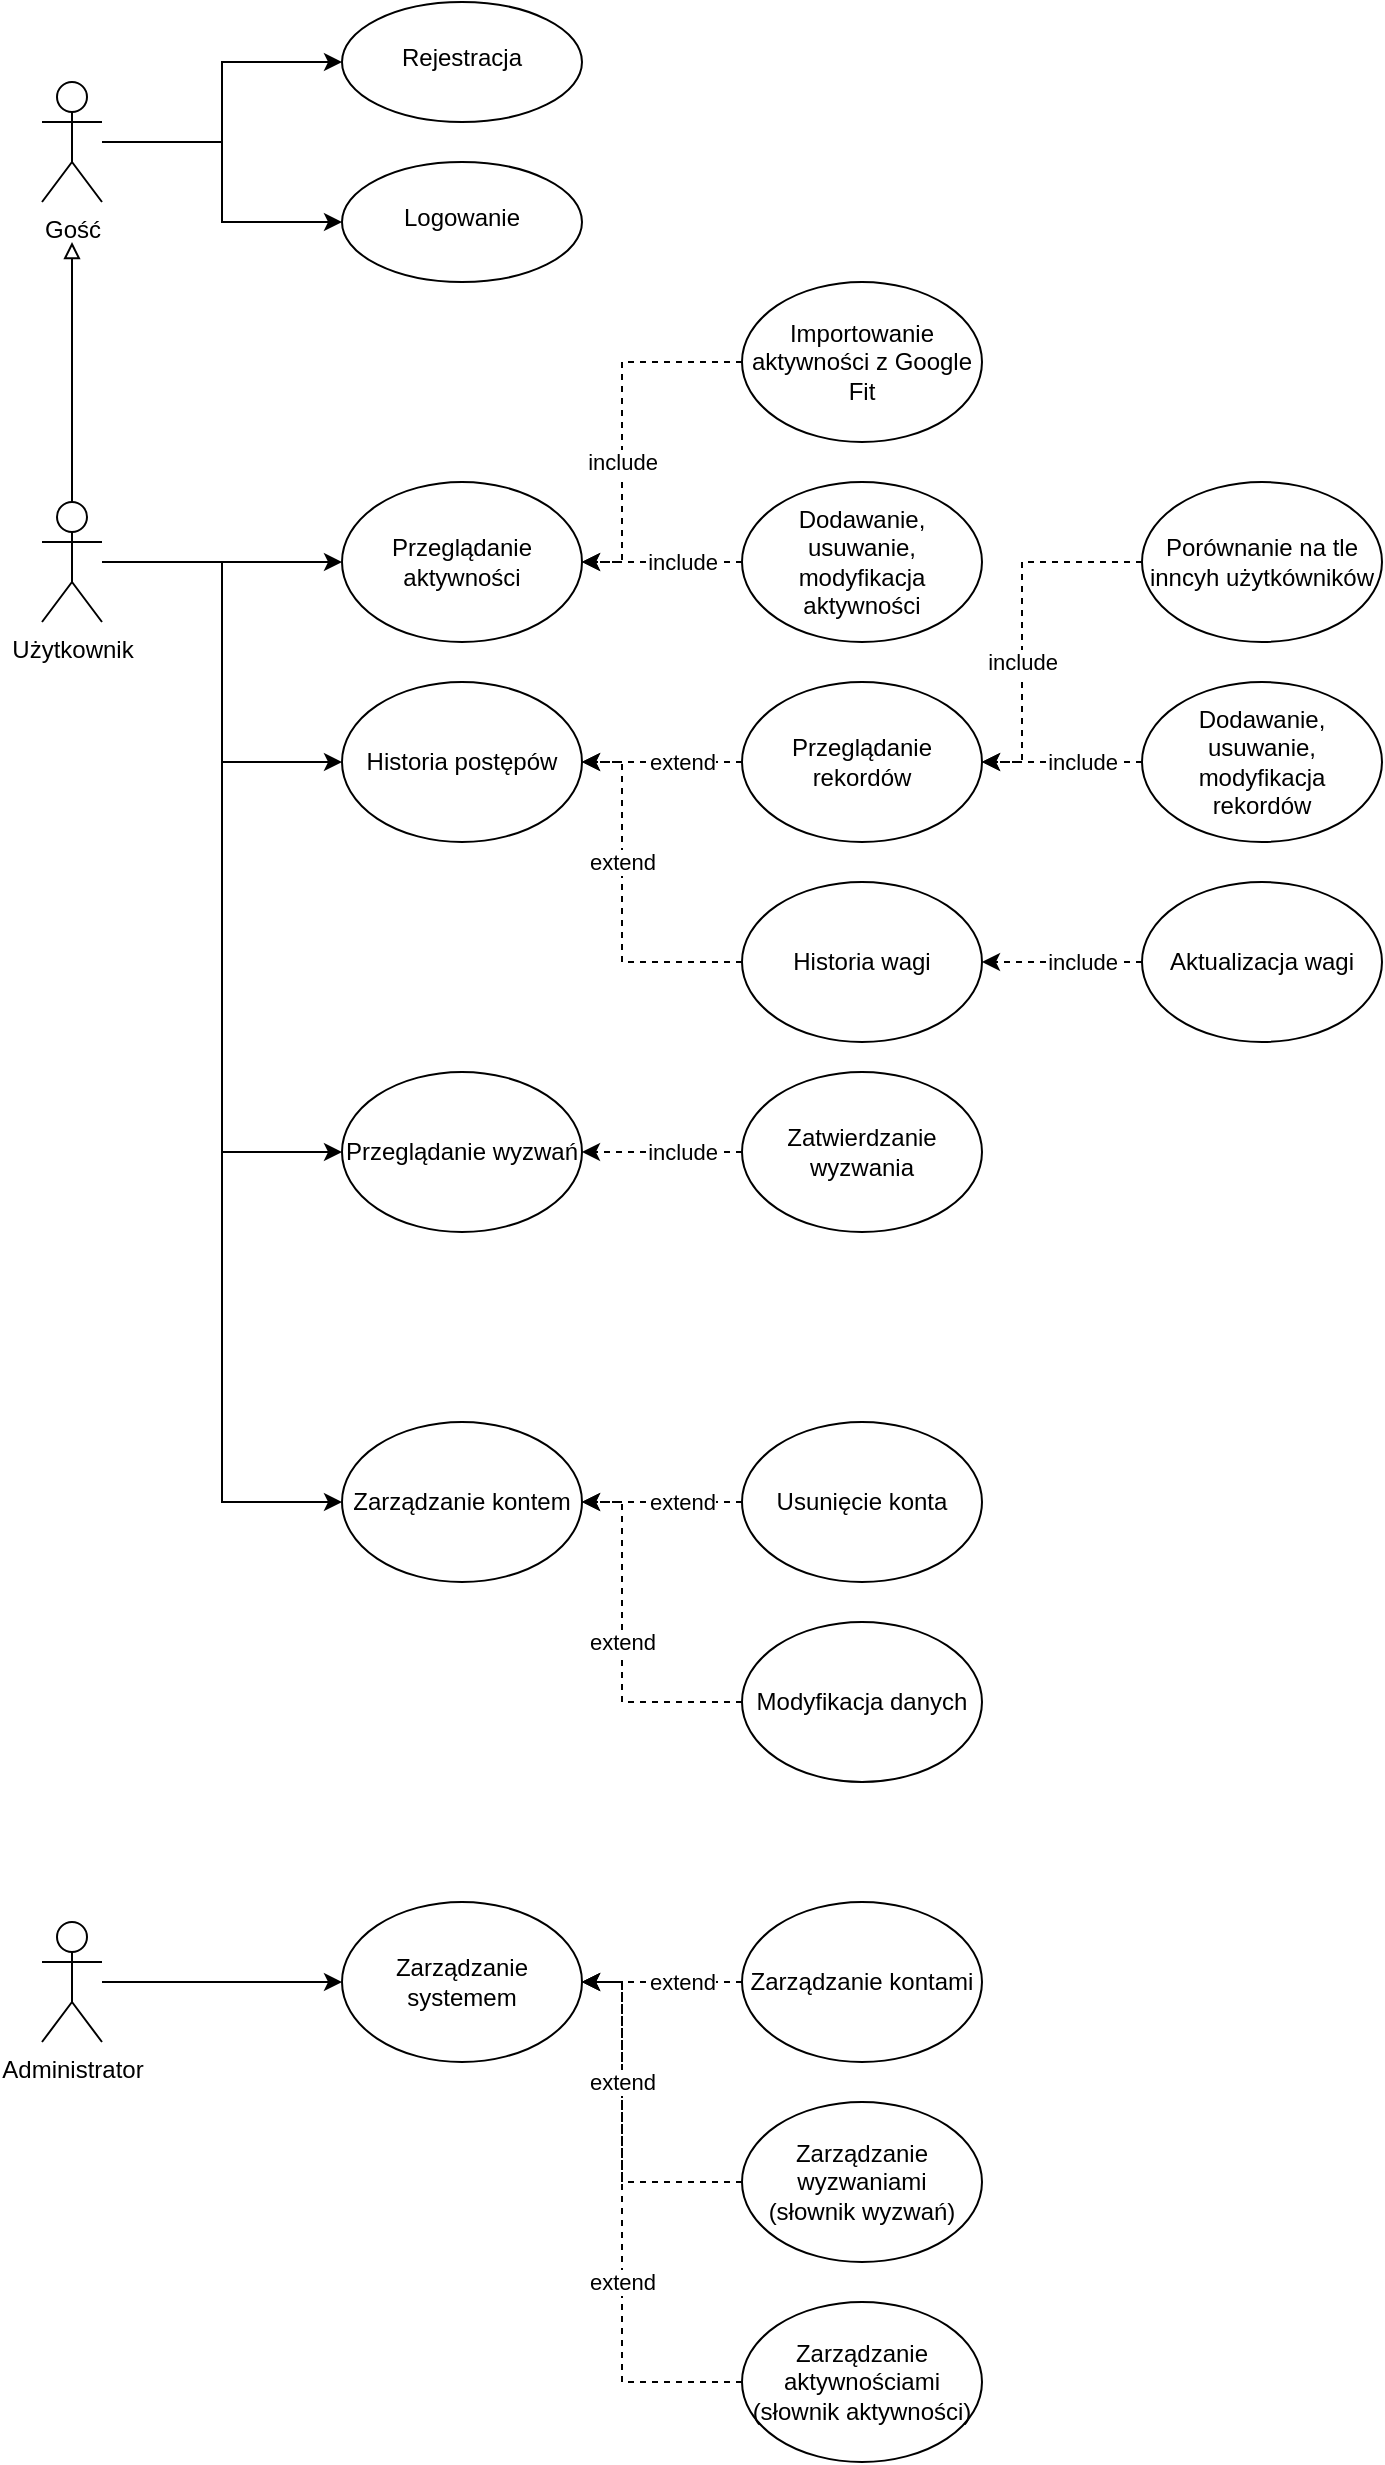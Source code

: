 <mxfile version="15.7.3" type="device"><diagram id="g9tyu4PZLH4J5MJbF4M-" name="Strona-1"><mxGraphModel dx="1422" dy="865" grid="1" gridSize="10" guides="1" tooltips="1" connect="1" arrows="1" fold="1" page="1" pageScale="1" pageWidth="827" pageHeight="1169" math="0" shadow="0"><root><mxCell id="0"/><mxCell id="1" parent="0"/><mxCell id="fcV4iKQB970APrzzHxcD-25" value="" style="edgeStyle=orthogonalEdgeStyle;rounded=0;orthogonalLoop=1;jettySize=auto;html=1;" edge="1" parent="1" source="fcV4iKQB970APrzzHxcD-2" target="fcV4iKQB970APrzzHxcD-24"><mxGeometry relative="1" as="geometry"/></mxCell><mxCell id="fcV4iKQB970APrzzHxcD-27" value="" style="edgeStyle=orthogonalEdgeStyle;rounded=0;orthogonalLoop=1;jettySize=auto;html=1;" edge="1" parent="1" source="fcV4iKQB970APrzzHxcD-2" target="fcV4iKQB970APrzzHxcD-26"><mxGeometry relative="1" as="geometry"/></mxCell><mxCell id="fcV4iKQB970APrzzHxcD-2" value="Gość" style="shape=umlActor;verticalLabelPosition=bottom;verticalAlign=top;html=1;outlineConnect=0;" vertex="1" parent="1"><mxGeometry x="70" y="90" width="30" height="60" as="geometry"/></mxCell><mxCell id="fcV4iKQB970APrzzHxcD-29" style="edgeStyle=orthogonalEdgeStyle;rounded=0;orthogonalLoop=1;jettySize=auto;html=1;endArrow=block;endFill=0;strokeWidth=1;" edge="1" parent="1" source="fcV4iKQB970APrzzHxcD-3"><mxGeometry relative="1" as="geometry"><mxPoint x="85" y="170" as="targetPoint"/></mxGeometry></mxCell><mxCell id="fcV4iKQB970APrzzHxcD-30" style="edgeStyle=orthogonalEdgeStyle;rounded=0;orthogonalLoop=1;jettySize=auto;html=1;entryX=0;entryY=0.5;entryDx=0;entryDy=0;endArrow=classic;endFill=1;strokeWidth=1;" edge="1" parent="1" source="fcV4iKQB970APrzzHxcD-3" target="fcV4iKQB970APrzzHxcD-20"><mxGeometry relative="1" as="geometry"/></mxCell><mxCell id="fcV4iKQB970APrzzHxcD-47" style="edgeStyle=orthogonalEdgeStyle;rounded=0;orthogonalLoop=1;jettySize=auto;html=1;entryX=0;entryY=0.5;entryDx=0;entryDy=0;endArrow=classic;endFill=1;strokeWidth=1;" edge="1" parent="1" source="fcV4iKQB970APrzzHxcD-3" target="fcV4iKQB970APrzzHxcD-43"><mxGeometry relative="1" as="geometry"/></mxCell><mxCell id="fcV4iKQB970APrzzHxcD-54" style="edgeStyle=orthogonalEdgeStyle;rounded=0;orthogonalLoop=1;jettySize=auto;html=1;entryX=0;entryY=0.5;entryDx=0;entryDy=0;endArrow=classic;endFill=1;strokeWidth=1;" edge="1" parent="1" source="fcV4iKQB970APrzzHxcD-3" target="fcV4iKQB970APrzzHxcD-52"><mxGeometry relative="1" as="geometry"/></mxCell><mxCell id="fcV4iKQB970APrzzHxcD-65" style="edgeStyle=orthogonalEdgeStyle;rounded=0;orthogonalLoop=1;jettySize=auto;html=1;entryX=0;entryY=0.5;entryDx=0;entryDy=0;endArrow=classic;endFill=1;strokeWidth=1;" edge="1" parent="1" source="fcV4iKQB970APrzzHxcD-3" target="fcV4iKQB970APrzzHxcD-58"><mxGeometry relative="1" as="geometry"/></mxCell><mxCell id="fcV4iKQB970APrzzHxcD-3" value="Użytkownik&lt;br&gt;" style="shape=umlActor;verticalLabelPosition=bottom;verticalAlign=top;html=1;outlineConnect=0;" vertex="1" parent="1"><mxGeometry x="70" y="300" width="30" height="60" as="geometry"/></mxCell><mxCell id="fcV4iKQB970APrzzHxcD-20" value="Przeglądanie aktywności" style="ellipse;whiteSpace=wrap;html=1;" vertex="1" parent="1"><mxGeometry x="220" y="290" width="120" height="80" as="geometry"/></mxCell><mxCell id="fcV4iKQB970APrzzHxcD-24" value="&lt;br&gt;Rejestracja" style="ellipse;whiteSpace=wrap;html=1;verticalAlign=top;" vertex="1" parent="1"><mxGeometry x="220" y="50" width="120" height="60" as="geometry"/></mxCell><mxCell id="fcV4iKQB970APrzzHxcD-26" value="&lt;br&gt;Logowanie" style="ellipse;whiteSpace=wrap;html=1;verticalAlign=top;" vertex="1" parent="1"><mxGeometry x="220" y="130" width="120" height="60" as="geometry"/></mxCell><mxCell id="fcV4iKQB970APrzzHxcD-35" style="edgeStyle=orthogonalEdgeStyle;rounded=0;orthogonalLoop=1;jettySize=auto;html=1;exitX=0;exitY=0.5;exitDx=0;exitDy=0;entryX=1;entryY=0.5;entryDx=0;entryDy=0;endArrow=classic;endFill=1;strokeWidth=1;dashed=1;" edge="1" parent="1" source="fcV4iKQB970APrzzHxcD-31" target="fcV4iKQB970APrzzHxcD-20"><mxGeometry relative="1" as="geometry"/></mxCell><mxCell id="fcV4iKQB970APrzzHxcD-31" value="Dodawanie,&lt;br&gt;usuwanie, modyfikacja aktywności" style="ellipse;whiteSpace=wrap;html=1;" vertex="1" parent="1"><mxGeometry x="420" y="290" width="120" height="80" as="geometry"/></mxCell><mxCell id="fcV4iKQB970APrzzHxcD-45" style="edgeStyle=orthogonalEdgeStyle;rounded=0;orthogonalLoop=1;jettySize=auto;html=1;exitX=0;exitY=0.5;exitDx=0;exitDy=0;endArrow=classic;endFill=1;strokeWidth=1;dashed=1;" edge="1" parent="1" source="fcV4iKQB970APrzzHxcD-33" target="fcV4iKQB970APrzzHxcD-43"><mxGeometry relative="1" as="geometry"/></mxCell><mxCell id="fcV4iKQB970APrzzHxcD-33" value="Przeglądanie rekordów" style="ellipse;whiteSpace=wrap;html=1;" vertex="1" parent="1"><mxGeometry x="420" y="390" width="120" height="80" as="geometry"/></mxCell><mxCell id="fcV4iKQB970APrzzHxcD-38" style="edgeStyle=orthogonalEdgeStyle;rounded=0;orthogonalLoop=1;jettySize=auto;html=1;entryX=0;entryY=0.5;entryDx=0;entryDy=0;endArrow=classic;endFill=1;strokeWidth=1;" edge="1" parent="1" source="fcV4iKQB970APrzzHxcD-36" target="fcV4iKQB970APrzzHxcD-37"><mxGeometry relative="1" as="geometry"/></mxCell><mxCell id="fcV4iKQB970APrzzHxcD-36" value="Administrator" style="shape=umlActor;verticalLabelPosition=bottom;verticalAlign=top;html=1;outlineConnect=0;" vertex="1" parent="1"><mxGeometry x="70" y="1010" width="30" height="60" as="geometry"/></mxCell><mxCell id="fcV4iKQB970APrzzHxcD-37" value="Zarządzanie systemem" style="ellipse;whiteSpace=wrap;html=1;" vertex="1" parent="1"><mxGeometry x="220" y="1000" width="120" height="80" as="geometry"/></mxCell><mxCell id="fcV4iKQB970APrzzHxcD-39" value="Zarządzanie kontami" style="ellipse;whiteSpace=wrap;html=1;" vertex="1" parent="1"><mxGeometry x="420" y="1000" width="120" height="80" as="geometry"/></mxCell><mxCell id="fcV4iKQB970APrzzHxcD-40" value="Zarządzanie wyzwaniami&lt;br&gt;(słownik wyzwań)" style="ellipse;whiteSpace=wrap;html=1;" vertex="1" parent="1"><mxGeometry x="420" y="1100" width="120" height="80" as="geometry"/></mxCell><mxCell id="fcV4iKQB970APrzzHxcD-41" value="Zarządzanie aktywnościami (słownik aktywności)" style="ellipse;whiteSpace=wrap;html=1;" vertex="1" parent="1"><mxGeometry x="420" y="1200" width="120" height="80" as="geometry"/></mxCell><mxCell id="fcV4iKQB970APrzzHxcD-43" value="Historia postępów" style="ellipse;whiteSpace=wrap;html=1;" vertex="1" parent="1"><mxGeometry x="220" y="390" width="120" height="80" as="geometry"/></mxCell><mxCell id="fcV4iKQB970APrzzHxcD-46" style="edgeStyle=orthogonalEdgeStyle;rounded=0;orthogonalLoop=1;jettySize=auto;html=1;exitX=0;exitY=0.5;exitDx=0;exitDy=0;entryX=1;entryY=0.5;entryDx=0;entryDy=0;endArrow=classic;endFill=1;strokeWidth=1;dashed=1;" edge="1" parent="1" source="fcV4iKQB970APrzzHxcD-44" target="fcV4iKQB970APrzzHxcD-43"><mxGeometry relative="1" as="geometry"><Array as="points"><mxPoint x="360" y="530"/><mxPoint x="360" y="430"/></Array></mxGeometry></mxCell><mxCell id="fcV4iKQB970APrzzHxcD-44" value="Historia wagi" style="ellipse;whiteSpace=wrap;html=1;" vertex="1" parent="1"><mxGeometry x="420" y="490" width="120" height="80" as="geometry"/></mxCell><mxCell id="fcV4iKQB970APrzzHxcD-56" style="edgeStyle=orthogonalEdgeStyle;rounded=0;orthogonalLoop=1;jettySize=auto;html=1;entryX=1;entryY=0.5;entryDx=0;entryDy=0;endArrow=classic;endFill=1;strokeWidth=1;dashed=1;" edge="1" parent="1" source="fcV4iKQB970APrzzHxcD-49" target="fcV4iKQB970APrzzHxcD-20"><mxGeometry relative="1" as="geometry"><Array as="points"><mxPoint x="360" y="230"/><mxPoint x="360" y="330"/></Array></mxGeometry></mxCell><mxCell id="fcV4iKQB970APrzzHxcD-49" value="Importowanie aktywności z Google Fit" style="ellipse;whiteSpace=wrap;html=1;" vertex="1" parent="1"><mxGeometry x="420" y="190" width="120" height="80" as="geometry"/></mxCell><mxCell id="fcV4iKQB970APrzzHxcD-52" value="Przeglądanie wyzwań" style="ellipse;whiteSpace=wrap;html=1;" vertex="1" parent="1"><mxGeometry x="220" y="585" width="120" height="80" as="geometry"/></mxCell><mxCell id="fcV4iKQB970APrzzHxcD-55" style="edgeStyle=orthogonalEdgeStyle;rounded=0;orthogonalLoop=1;jettySize=auto;html=1;exitX=0;exitY=0.5;exitDx=0;exitDy=0;entryX=1;entryY=0.5;entryDx=0;entryDy=0;endArrow=classic;endFill=1;strokeWidth=1;dashed=1;" edge="1" parent="1" source="fcV4iKQB970APrzzHxcD-53" target="fcV4iKQB970APrzzHxcD-52"><mxGeometry relative="1" as="geometry"/></mxCell><mxCell id="fcV4iKQB970APrzzHxcD-53" value="Zatwierdzanie wyzwania" style="ellipse;whiteSpace=wrap;html=1;" vertex="1" parent="1"><mxGeometry x="420" y="585" width="120" height="80" as="geometry"/></mxCell><mxCell id="fcV4iKQB970APrzzHxcD-58" value="Zarządzanie kontem" style="ellipse;whiteSpace=wrap;html=1;" vertex="1" parent="1"><mxGeometry x="220" y="760" width="120" height="80" as="geometry"/></mxCell><mxCell id="fcV4iKQB970APrzzHxcD-59" value="Usunięcie konta" style="ellipse;whiteSpace=wrap;html=1;" vertex="1" parent="1"><mxGeometry x="420" y="760" width="120" height="80" as="geometry"/></mxCell><mxCell id="fcV4iKQB970APrzzHxcD-60" value="Modyfikacja danych" style="ellipse;whiteSpace=wrap;html=1;" vertex="1" parent="1"><mxGeometry x="420" y="860" width="120" height="80" as="geometry"/></mxCell><mxCell id="fcV4iKQB970APrzzHxcD-67" style="edgeStyle=orthogonalEdgeStyle;rounded=0;orthogonalLoop=1;jettySize=auto;html=1;endArrow=classic;endFill=1;strokeWidth=1;dashed=1;" edge="1" parent="1" source="fcV4iKQB970APrzzHxcD-66" target="fcV4iKQB970APrzzHxcD-44"><mxGeometry relative="1" as="geometry"/></mxCell><mxCell id="fcV4iKQB970APrzzHxcD-66" value="Aktualizacja wagi" style="ellipse;whiteSpace=wrap;html=1;" vertex="1" parent="1"><mxGeometry x="620" y="490" width="120" height="80" as="geometry"/></mxCell><mxCell id="fcV4iKQB970APrzzHxcD-69" style="edgeStyle=orthogonalEdgeStyle;rounded=0;orthogonalLoop=1;jettySize=auto;html=1;entryX=1;entryY=0.5;entryDx=0;entryDy=0;endArrow=classic;endFill=1;strokeWidth=1;dashed=1;" edge="1" parent="1" source="fcV4iKQB970APrzzHxcD-68" target="fcV4iKQB970APrzzHxcD-33"><mxGeometry relative="1" as="geometry"/></mxCell><mxCell id="fcV4iKQB970APrzzHxcD-68" value="Dodawanie, usuwanie, modyfikacja &lt;br&gt;rekordów" style="ellipse;whiteSpace=wrap;html=1;" vertex="1" parent="1"><mxGeometry x="620" y="390" width="120" height="80" as="geometry"/></mxCell><mxCell id="fcV4iKQB970APrzzHxcD-71" style="edgeStyle=orthogonalEdgeStyle;rounded=0;orthogonalLoop=1;jettySize=auto;html=1;entryX=1;entryY=0.5;entryDx=0;entryDy=0;endArrow=classic;endFill=1;strokeWidth=1;dashed=1;" edge="1" parent="1" source="fcV4iKQB970APrzzHxcD-70" target="fcV4iKQB970APrzzHxcD-33"><mxGeometry relative="1" as="geometry"><Array as="points"><mxPoint x="560" y="330"/><mxPoint x="560" y="430"/></Array></mxGeometry></mxCell><mxCell id="fcV4iKQB970APrzzHxcD-70" value="Porównanie na tle inncyh użytkówników" style="ellipse;whiteSpace=wrap;html=1;" vertex="1" parent="1"><mxGeometry x="620" y="290" width="120" height="80" as="geometry"/></mxCell><mxCell id="fcV4iKQB970APrzzHxcD-75" value="" style="endArrow=classic;html=1;rounded=0;dashed=1;strokeWidth=1;exitX=0;exitY=0.5;exitDx=0;exitDy=0;entryX=1;entryY=0.5;entryDx=0;entryDy=0;edgeStyle=orthogonalEdgeStyle;" edge="1" parent="1" source="fcV4iKQB970APrzzHxcD-39" target="fcV4iKQB970APrzzHxcD-37"><mxGeometry relative="1" as="geometry"><mxPoint x="200" y="1090" as="sourcePoint"/><mxPoint x="300" y="1090" as="targetPoint"/></mxGeometry></mxCell><mxCell id="fcV4iKQB970APrzzHxcD-76" value="extend" style="edgeLabel;resizable=0;html=1;align=center;verticalAlign=middle;" connectable="0" vertex="1" parent="fcV4iKQB970APrzzHxcD-75"><mxGeometry relative="1" as="geometry"><mxPoint x="10" as="offset"/></mxGeometry></mxCell><mxCell id="fcV4iKQB970APrzzHxcD-77" value="" style="endArrow=classic;html=1;rounded=0;dashed=1;strokeWidth=1;exitX=0;exitY=0.5;exitDx=0;exitDy=0;entryX=1;entryY=0.5;entryDx=0;entryDy=0;edgeStyle=orthogonalEdgeStyle;" edge="1" parent="1" source="fcV4iKQB970APrzzHxcD-41" target="fcV4iKQB970APrzzHxcD-37"><mxGeometry relative="1" as="geometry"><mxPoint x="430" y="1050" as="sourcePoint"/><mxPoint x="350" y="1050" as="targetPoint"/><Array as="points"><mxPoint x="360" y="1240"/><mxPoint x="360" y="1040"/></Array></mxGeometry></mxCell><mxCell id="fcV4iKQB970APrzzHxcD-78" value="extend" style="edgeLabel;resizable=0;html=1;align=center;verticalAlign=middle;" connectable="0" vertex="1" parent="fcV4iKQB970APrzzHxcD-77"><mxGeometry relative="1" as="geometry"><mxPoint y="30" as="offset"/></mxGeometry></mxCell><mxCell id="fcV4iKQB970APrzzHxcD-79" value="" style="endArrow=classic;html=1;rounded=0;dashed=1;strokeWidth=1;exitX=0;exitY=0.5;exitDx=0;exitDy=0;entryX=1;entryY=0.5;entryDx=0;entryDy=0;edgeStyle=orthogonalEdgeStyle;" edge="1" parent="1" source="fcV4iKQB970APrzzHxcD-40" target="fcV4iKQB970APrzzHxcD-37"><mxGeometry relative="1" as="geometry"><mxPoint x="440" y="1060" as="sourcePoint"/><mxPoint x="360" y="1060" as="targetPoint"/><Array as="points"><mxPoint x="360" y="1140"/><mxPoint x="360" y="1040"/></Array></mxGeometry></mxCell><mxCell id="fcV4iKQB970APrzzHxcD-80" value="extend" style="edgeLabel;resizable=0;html=1;align=center;verticalAlign=middle;" connectable="0" vertex="1" parent="fcV4iKQB970APrzzHxcD-79"><mxGeometry relative="1" as="geometry"><mxPoint y="-20" as="offset"/></mxGeometry></mxCell><mxCell id="fcV4iKQB970APrzzHxcD-88" value="" style="endArrow=classic;html=1;rounded=0;dashed=1;strokeWidth=1;exitX=0;exitY=0.5;exitDx=0;exitDy=0;entryX=1;entryY=0.5;entryDx=0;entryDy=0;edgeStyle=orthogonalEdgeStyle;" edge="1" parent="1" source="fcV4iKQB970APrzzHxcD-60" target="fcV4iKQB970APrzzHxcD-58"><mxGeometry relative="1" as="geometry"><mxPoint x="440" y="650" as="sourcePoint"/><mxPoint x="540" y="650" as="targetPoint"/><Array as="points"><mxPoint x="360" y="900"/><mxPoint x="360" y="800"/></Array></mxGeometry></mxCell><mxCell id="fcV4iKQB970APrzzHxcD-89" value="extend" style="edgeLabel;resizable=0;html=1;align=center;verticalAlign=middle;" connectable="0" vertex="1" parent="fcV4iKQB970APrzzHxcD-88"><mxGeometry relative="1" as="geometry"/></mxCell><mxCell id="fcV4iKQB970APrzzHxcD-90" value="" style="endArrow=classic;html=1;rounded=0;dashed=1;strokeWidth=1;entryX=1;entryY=0.5;entryDx=0;entryDy=0;exitX=0;exitY=0.5;exitDx=0;exitDy=0;" edge="1" parent="1" source="fcV4iKQB970APrzzHxcD-59" target="fcV4iKQB970APrzzHxcD-58"><mxGeometry relative="1" as="geometry"><mxPoint x="340" y="740" as="sourcePoint"/><mxPoint x="440" y="740" as="targetPoint"/></mxGeometry></mxCell><mxCell id="fcV4iKQB970APrzzHxcD-91" value="extend" style="edgeLabel;resizable=0;html=1;align=center;verticalAlign=middle;" connectable="0" vertex="1" parent="fcV4iKQB970APrzzHxcD-90"><mxGeometry relative="1" as="geometry"><mxPoint x="10" as="offset"/></mxGeometry></mxCell><mxCell id="fcV4iKQB970APrzzHxcD-94" value="include" style="edgeLabel;resizable=0;html=1;align=center;verticalAlign=middle;" connectable="0" vertex="1" parent="1"><mxGeometry x="390" y="625" as="geometry"/></mxCell><mxCell id="fcV4iKQB970APrzzHxcD-95" value="include" style="edgeLabel;resizable=0;html=1;align=center;verticalAlign=middle;" connectable="0" vertex="1" parent="1"><mxGeometry x="590" y="530" as="geometry"/></mxCell><mxCell id="fcV4iKQB970APrzzHxcD-96" value="include" style="edgeLabel;resizable=0;html=1;align=center;verticalAlign=middle;" connectable="0" vertex="1" parent="1"><mxGeometry x="590" y="430" as="geometry"/></mxCell><mxCell id="fcV4iKQB970APrzzHxcD-97" value="include" style="edgeLabel;resizable=0;html=1;align=center;verticalAlign=middle;" connectable="0" vertex="1" parent="1"><mxGeometry x="560" y="380" as="geometry"/></mxCell><mxCell id="fcV4iKQB970APrzzHxcD-98" value="include" style="edgeLabel;resizable=0;html=1;align=center;verticalAlign=middle;" connectable="0" vertex="1" parent="1"><mxGeometry x="390" y="330" as="geometry"/></mxCell><mxCell id="fcV4iKQB970APrzzHxcD-99" value="include" style="edgeLabel;resizable=0;html=1;align=center;verticalAlign=middle;" connectable="0" vertex="1" parent="1"><mxGeometry x="360" y="280" as="geometry"/></mxCell><mxCell id="fcV4iKQB970APrzzHxcD-100" value="extend" style="edgeLabel;resizable=0;html=1;align=center;verticalAlign=middle;" connectable="0" vertex="1" parent="1"><mxGeometry x="360" y="480" as="geometry"/></mxCell><mxCell id="fcV4iKQB970APrzzHxcD-101" value="extend" style="edgeLabel;resizable=0;html=1;align=center;verticalAlign=middle;" connectable="0" vertex="1" parent="1"><mxGeometry x="390" y="430" as="geometry"/></mxCell></root></mxGraphModel></diagram></mxfile>